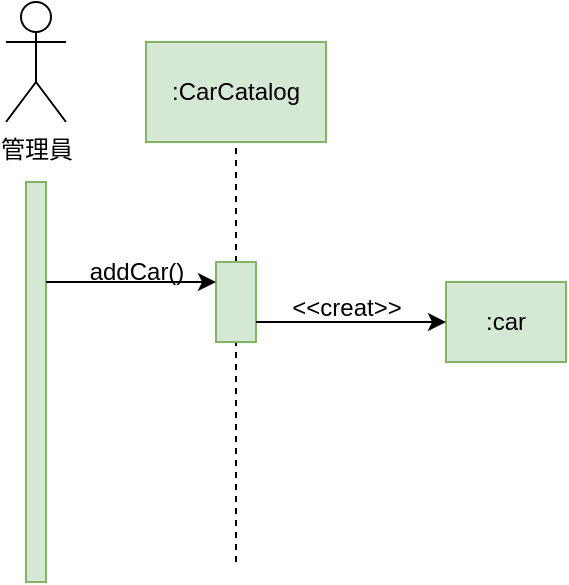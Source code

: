 <mxfile version="22.1.11" type="google">
  <diagram name="第 1 页" id="TZ4QXJAehtu5jV5RwEQ6">
    <mxGraphModel grid="1" page="1" gridSize="10" guides="1" tooltips="1" connect="1" arrows="1" fold="1" pageScale="1" pageWidth="827" pageHeight="1169" math="0" shadow="0">
      <root>
        <mxCell id="0" />
        <mxCell id="1" parent="0" />
        <mxCell id="RWm-naZo-h4L81DLPVIR-1" value="管理員" style="shape=umlActor;verticalLabelPosition=bottom;verticalAlign=top;html=1;outlineConnect=0;" vertex="1" parent="1">
          <mxGeometry x="80" y="140" width="30" height="60" as="geometry" />
        </mxCell>
        <mxCell id="RWm-naZo-h4L81DLPVIR-2" value=":CarCatalog" style="rounded=0;whiteSpace=wrap;html=1;fillColor=#d5e8d4;strokeColor=#82b366;" vertex="1" parent="1">
          <mxGeometry x="150" y="160" width="90" height="50" as="geometry" />
        </mxCell>
        <mxCell id="RWm-naZo-h4L81DLPVIR-3" value=":car" style="rounded=0;whiteSpace=wrap;html=1;fillColor=#d5e8d4;strokeColor=#82b366;" vertex="1" parent="1">
          <mxGeometry x="300" y="280" width="60" height="40" as="geometry" />
        </mxCell>
        <mxCell id="RWm-naZo-h4L81DLPVIR-4" value="" style="rounded=0;whiteSpace=wrap;html=1;fillColor=#d5e8d4;strokeColor=#82b366;" vertex="1" parent="1">
          <mxGeometry x="90" y="230" width="10" height="200" as="geometry" />
        </mxCell>
        <mxCell id="RWm-naZo-h4L81DLPVIR-5" value="" style="endArrow=none;dashed=1;html=1;rounded=0;entryX=0.5;entryY=1;entryDx=0;entryDy=0;" edge="1" parent="1" source="RWm-naZo-h4L81DLPVIR-6" target="RWm-naZo-h4L81DLPVIR-2">
          <mxGeometry width="50" height="50" relative="1" as="geometry">
            <mxPoint x="195" y="420" as="sourcePoint" />
            <mxPoint x="220" y="270" as="targetPoint" />
          </mxGeometry>
        </mxCell>
        <mxCell id="RWm-naZo-h4L81DLPVIR-7" value="" style="endArrow=none;dashed=1;html=1;rounded=0;entryX=0.5;entryY=1;entryDx=0;entryDy=0;" edge="1" parent="1" target="RWm-naZo-h4L81DLPVIR-6">
          <mxGeometry width="50" height="50" relative="1" as="geometry">
            <mxPoint x="195" y="420" as="sourcePoint" />
            <mxPoint x="195" y="210" as="targetPoint" />
          </mxGeometry>
        </mxCell>
        <mxCell id="RWm-naZo-h4L81DLPVIR-6" value="" style="rounded=0;whiteSpace=wrap;html=1;fillColor=#d5e8d4;strokeColor=#82b366;" vertex="1" parent="1">
          <mxGeometry x="185" y="270" width="20" height="40" as="geometry" />
        </mxCell>
        <mxCell id="RWm-naZo-h4L81DLPVIR-8" value="" style="endArrow=classic;html=1;rounded=0;exitX=1;exitY=0.25;exitDx=0;exitDy=0;entryX=0;entryY=0.25;entryDx=0;entryDy=0;" edge="1" parent="1" source="RWm-naZo-h4L81DLPVIR-4" target="RWm-naZo-h4L81DLPVIR-6">
          <mxGeometry width="50" height="50" relative="1" as="geometry">
            <mxPoint x="170" y="320" as="sourcePoint" />
            <mxPoint x="220" y="270" as="targetPoint" />
          </mxGeometry>
        </mxCell>
        <mxCell id="RWm-naZo-h4L81DLPVIR-9" value="" style="endArrow=classic;html=1;rounded=0;exitX=1;exitY=0.75;exitDx=0;exitDy=0;entryX=0;entryY=0.5;entryDx=0;entryDy=0;" edge="1" parent="1" source="RWm-naZo-h4L81DLPVIR-6" target="RWm-naZo-h4L81DLPVIR-3">
          <mxGeometry width="50" height="50" relative="1" as="geometry">
            <mxPoint x="110" y="290" as="sourcePoint" />
            <mxPoint x="195" y="290" as="targetPoint" />
          </mxGeometry>
        </mxCell>
        <mxCell id="RWm-naZo-h4L81DLPVIR-10" value="addCar()" style="text;html=1;align=center;verticalAlign=middle;resizable=0;points=[];autosize=1;strokeColor=none;fillColor=none;" vertex="1" parent="1">
          <mxGeometry x="110" y="260" width="70" height="30" as="geometry" />
        </mxCell>
        <mxCell id="RWm-naZo-h4L81DLPVIR-12" value="&amp;lt;&amp;lt;creat&amp;gt;&amp;gt;" style="text;html=1;align=center;verticalAlign=middle;resizable=0;points=[];autosize=1;strokeColor=none;fillColor=none;" vertex="1" parent="1">
          <mxGeometry x="210" y="278" width="80" height="30" as="geometry" />
        </mxCell>
      </root>
    </mxGraphModel>
  </diagram>
</mxfile>
